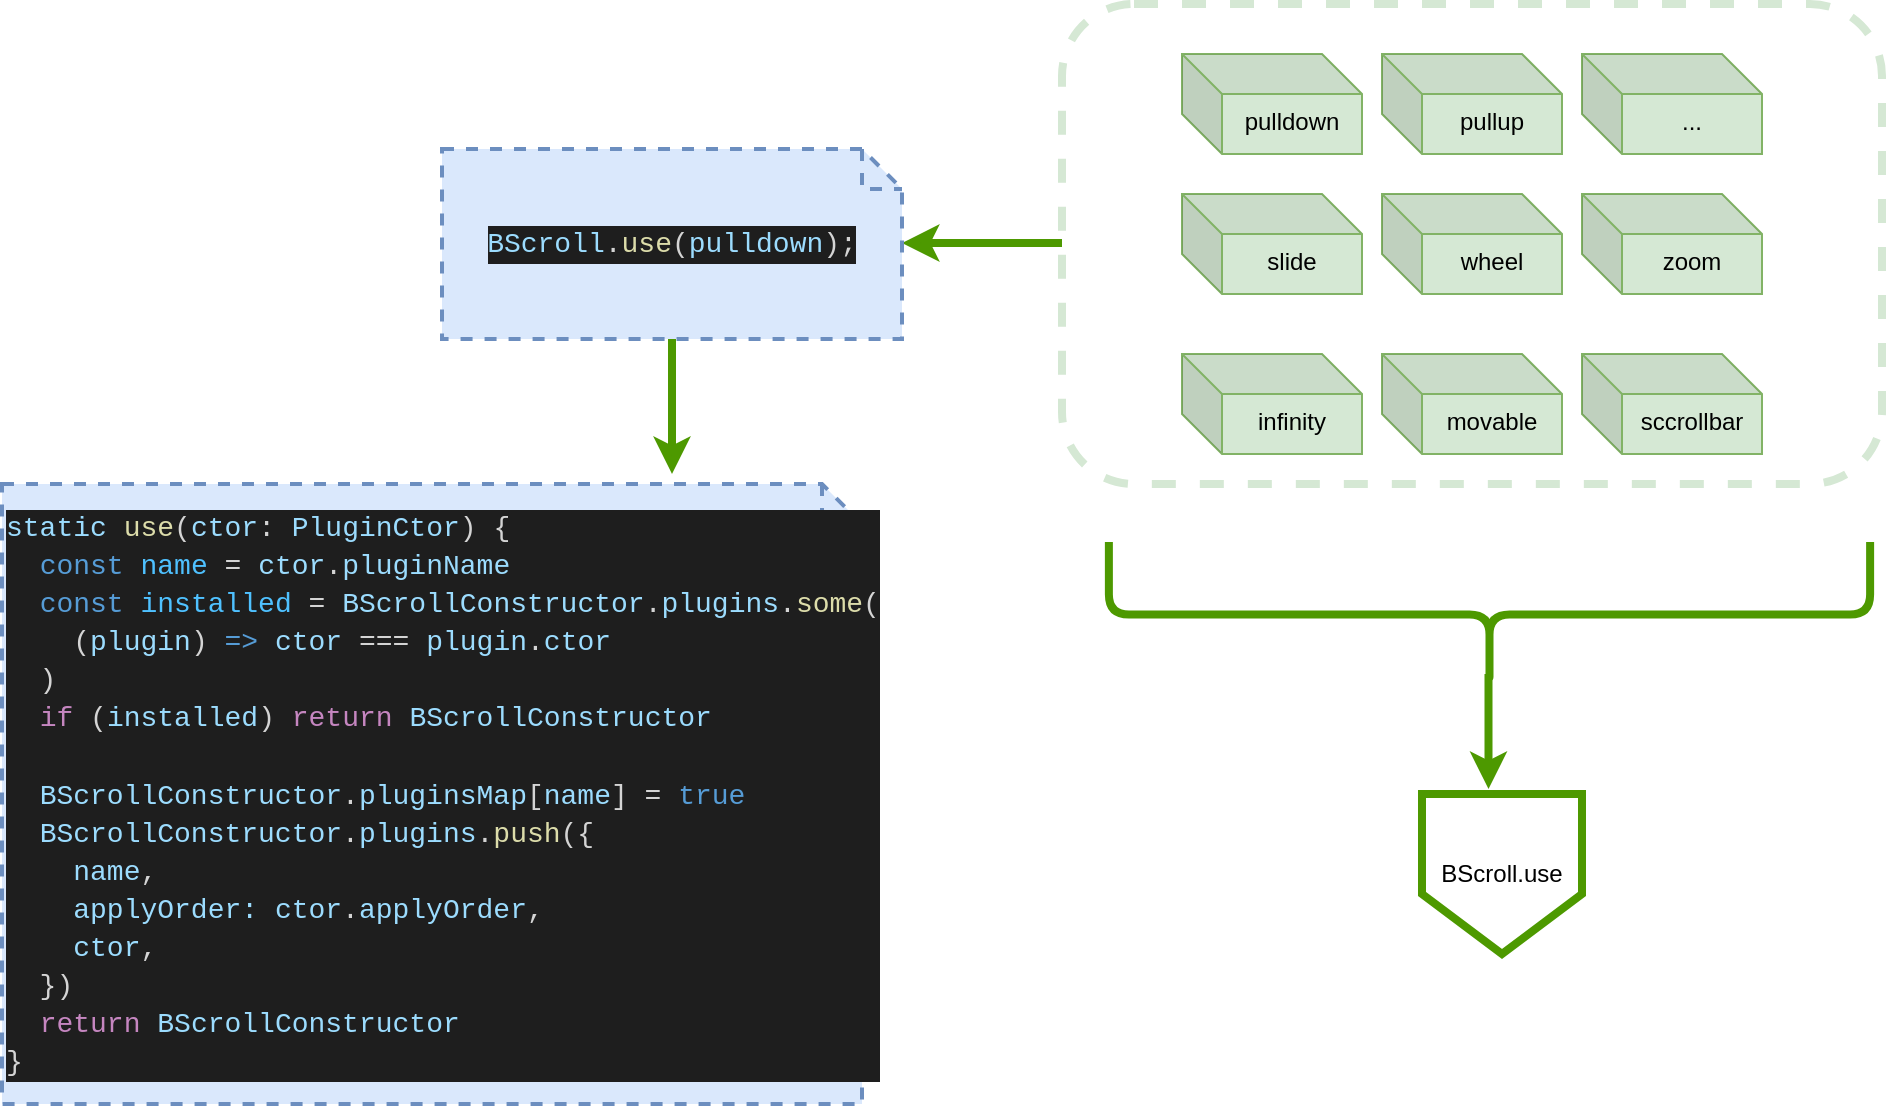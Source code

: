 <mxfile version="13.6.8" type="github">
  <diagram id="RGYHmnfT-ehld0q87kbs" name="第 1 页">
    <mxGraphModel dx="2249" dy="772" grid="1" gridSize="10" guides="1" tooltips="1" connect="1" arrows="1" fold="1" page="1" pageScale="1" pageWidth="827" pageHeight="1169" math="0" shadow="0">
      <root>
        <mxCell id="0" />
        <mxCell id="1" parent="0" />
        <mxCell id="7ADBnUiLDKaf1tBOLHmg-1" value="Event&#xa;Sub-Process" style="shape=ext;rounded=1;html=1;whiteSpace=wrap;dashed=1;strokeColor=#D5E8D4;strokeWidth=4;" vertex="1" parent="1">
          <mxGeometry x="290" y="45" width="410" height="240" as="geometry" />
        </mxCell>
        <mxCell id="PHdOUoC6ngZN6sFy29gJ-4" value="pulldown" style="shape=cube;whiteSpace=wrap;html=1;boundedLbl=1;backgroundOutline=1;darkOpacity=0.05;darkOpacity2=0.1;verticalAlign=top;labelBackgroundColor=#D5E8D4;fillColor=#d5e8d4;strokeColor=#82b366;" parent="1" vertex="1">
          <mxGeometry x="350" y="70" width="90" height="50" as="geometry" />
        </mxCell>
        <mxCell id="PHdOUoC6ngZN6sFy29gJ-7" value="pullup" style="shape=cube;whiteSpace=wrap;html=1;boundedLbl=1;backgroundOutline=1;darkOpacity=0.05;darkOpacity2=0.1;verticalAlign=top;labelBackgroundColor=#D5E8D4;fillColor=#d5e8d4;strokeColor=#82b366;" parent="1" vertex="1">
          <mxGeometry x="450" y="70" width="90" height="50" as="geometry" />
        </mxCell>
        <mxCell id="PHdOUoC6ngZN6sFy29gJ-8" value="..." style="shape=cube;whiteSpace=wrap;html=1;boundedLbl=1;backgroundOutline=1;darkOpacity=0.05;darkOpacity2=0.1;verticalAlign=top;labelBackgroundColor=#D5E8D4;fillColor=#d5e8d4;strokeColor=#82b366;" parent="1" vertex="1">
          <mxGeometry x="550" y="70" width="90" height="50" as="geometry" />
        </mxCell>
        <mxCell id="PHdOUoC6ngZN6sFy29gJ-10" value="slide" style="shape=cube;whiteSpace=wrap;html=1;boundedLbl=1;backgroundOutline=1;darkOpacity=0.05;darkOpacity2=0.1;verticalAlign=top;labelBackgroundColor=#D5E8D4;fillColor=#d5e8d4;strokeColor=#82b366;" parent="1" vertex="1">
          <mxGeometry x="350" y="140" width="90" height="50" as="geometry" />
        </mxCell>
        <mxCell id="PHdOUoC6ngZN6sFy29gJ-11" value="wheel" style="shape=cube;whiteSpace=wrap;html=1;boundedLbl=1;backgroundOutline=1;darkOpacity=0.05;darkOpacity2=0.1;verticalAlign=top;labelBackgroundColor=#D5E8D4;fillColor=#d5e8d4;strokeColor=#82b366;" parent="1" vertex="1">
          <mxGeometry x="450" y="140" width="90" height="50" as="geometry" />
        </mxCell>
        <mxCell id="PHdOUoC6ngZN6sFy29gJ-12" value="zoom" style="shape=cube;whiteSpace=wrap;html=1;boundedLbl=1;backgroundOutline=1;darkOpacity=0.05;darkOpacity2=0.1;verticalAlign=top;labelBackgroundColor=#D5E8D4;fillColor=#d5e8d4;strokeColor=#82b366;" parent="1" vertex="1">
          <mxGeometry x="550" y="140" width="90" height="50" as="geometry" />
        </mxCell>
        <mxCell id="PHdOUoC6ngZN6sFy29gJ-13" value="infinity" style="shape=cube;whiteSpace=wrap;html=1;boundedLbl=1;backgroundOutline=1;darkOpacity=0.05;darkOpacity2=0.1;verticalAlign=top;labelBackgroundColor=#D5E8D4;fillColor=#d5e8d4;strokeColor=#82b366;" parent="1" vertex="1">
          <mxGeometry x="350" y="220" width="90" height="50" as="geometry" />
        </mxCell>
        <mxCell id="PHdOUoC6ngZN6sFy29gJ-14" value="movable" style="shape=cube;whiteSpace=wrap;html=1;boundedLbl=1;backgroundOutline=1;darkOpacity=0.05;darkOpacity2=0.1;verticalAlign=top;labelBackgroundColor=#D5E8D4;fillColor=#d5e8d4;strokeColor=#82b366;" parent="1" vertex="1">
          <mxGeometry x="450" y="220" width="90" height="50" as="geometry" />
        </mxCell>
        <mxCell id="PHdOUoC6ngZN6sFy29gJ-15" value="sccrollbar" style="shape=cube;whiteSpace=wrap;html=1;boundedLbl=1;backgroundOutline=1;darkOpacity=0.05;darkOpacity2=0.1;verticalAlign=top;labelBackgroundColor=#D5E8D4;fillColor=#d5e8d4;strokeColor=#82b366;" parent="1" vertex="1">
          <mxGeometry x="550" y="220" width="90" height="50" as="geometry" />
        </mxCell>
        <mxCell id="7ADBnUiLDKaf1tBOLHmg-2" value="" style="endArrow=classic;html=1;strokeColor=#4D9900;strokeWidth=4;entryX=1;entryY=0.495;entryDx=0;entryDy=0;entryPerimeter=0;" edge="1" parent="1" target="7ADBnUiLDKaf1tBOLHmg-3">
          <mxGeometry width="50" height="50" relative="1" as="geometry">
            <mxPoint x="290" y="164.5" as="sourcePoint" />
            <mxPoint x="220" y="164.5" as="targetPoint" />
          </mxGeometry>
        </mxCell>
        <mxCell id="7ADBnUiLDKaf1tBOLHmg-3" value="&lt;div style=&quot;color: rgb(212 , 212 , 212) ; background-color: rgb(30 , 30 , 30) ; font-family: &amp;#34;consolas&amp;#34; , &amp;#34;courier new&amp;#34; , monospace ; line-height: 19px&quot;&gt;&lt;div style=&quot;font-family: &amp;#34;consolas&amp;#34; , &amp;#34;courier new&amp;#34; , monospace ; line-height: 19px&quot;&gt;&lt;span style=&quot;color: #9cdcfe&quot;&gt;BScroll&lt;/span&gt;.&lt;span style=&quot;color: #dcdcaa&quot;&gt;use&lt;/span&gt;(&lt;span style=&quot;color: #9cdcfe&quot;&gt;pulldown&lt;/span&gt;);&lt;/div&gt;&lt;/div&gt;" style="shape=note;strokeWidth=2;fontSize=14;size=20;whiteSpace=wrap;html=1;fillColor=#dae8fc;strokeColor=#6c8ebf;dashed=1;" vertex="1" parent="1">
          <mxGeometry x="-20" y="117.5" width="230" height="95" as="geometry" />
        </mxCell>
        <mxCell id="7ADBnUiLDKaf1tBOLHmg-4" value="" style="endArrow=classic;html=1;exitX=0.5;exitY=1;exitDx=0;exitDy=0;exitPerimeter=0;strokeWidth=4;strokeColor=#4D9900;" edge="1" parent="1" source="7ADBnUiLDKaf1tBOLHmg-3">
          <mxGeometry width="50" height="50" relative="1" as="geometry">
            <mxPoint x="120" y="250" as="sourcePoint" />
            <mxPoint x="95" y="280" as="targetPoint" />
          </mxGeometry>
        </mxCell>
        <mxCell id="7ADBnUiLDKaf1tBOLHmg-5" value="&lt;div style=&quot;background-color: rgb(30 , 30 , 30) ; line-height: 19px&quot;&gt;&lt;div style=&quot;line-height: 19px&quot;&gt;&lt;div style=&quot;line-height: 19px&quot;&gt;&lt;div style=&quot;line-height: 19px&quot;&gt;&lt;div style=&quot;color: rgb(212 , 212 , 212) ; font-family: &amp;#34;consolas&amp;#34; , &amp;#34;courier new&amp;#34; , monospace&quot;&gt;&lt;span style=&quot;color: #9cdcfe&quot;&gt;static&lt;/span&gt;&amp;nbsp;&lt;span style=&quot;color: #dcdcaa&quot;&gt;use&lt;/span&gt;(&lt;span style=&quot;color: #9cdcfe&quot;&gt;ctor&lt;/span&gt;:&amp;nbsp;&lt;span style=&quot;color: #9cdcfe&quot;&gt;PluginCtor&lt;/span&gt;)&amp;nbsp;{&lt;/div&gt;&lt;div style=&quot;color: rgb(212 , 212 , 212) ; font-family: &amp;#34;consolas&amp;#34; , &amp;#34;courier new&amp;#34; , monospace&quot;&gt;&amp;nbsp;&amp;nbsp;&lt;span style=&quot;color: #569cd6&quot;&gt;const&lt;/span&gt;&amp;nbsp;&lt;span style=&quot;color: #4fc1ff&quot;&gt;name&lt;/span&gt;&amp;nbsp;=&amp;nbsp;&lt;span style=&quot;color: #9cdcfe&quot;&gt;ctor&lt;/span&gt;.&lt;span style=&quot;color: #9cdcfe&quot;&gt;pluginName&lt;/span&gt;&lt;/div&gt;&lt;div style=&quot;color: rgb(212 , 212 , 212) ; font-family: &amp;#34;consolas&amp;#34; , &amp;#34;courier new&amp;#34; , monospace&quot;&gt;&amp;nbsp;&amp;nbsp;&lt;span style=&quot;color: #569cd6&quot;&gt;const&lt;/span&gt;&amp;nbsp;&lt;span style=&quot;color: #4fc1ff&quot;&gt;installed&lt;/span&gt;&amp;nbsp;=&amp;nbsp;&lt;span style=&quot;color: #9cdcfe&quot;&gt;BScrollConstructor&lt;/span&gt;.&lt;span style=&quot;color: #9cdcfe&quot;&gt;plugins&lt;/span&gt;.&lt;span style=&quot;color: #dcdcaa&quot;&gt;some&lt;/span&gt;(&lt;/div&gt;&lt;div style=&quot;color: rgb(212 , 212 , 212) ; font-family: &amp;#34;consolas&amp;#34; , &amp;#34;courier new&amp;#34; , monospace&quot;&gt;&amp;nbsp;&amp;nbsp;&amp;nbsp;&amp;nbsp;(&lt;span style=&quot;color: #9cdcfe&quot;&gt;plugin&lt;/span&gt;)&amp;nbsp;&lt;span style=&quot;color: #569cd6&quot;&gt;=&amp;gt;&lt;/span&gt;&amp;nbsp;&lt;span style=&quot;color: #9cdcfe&quot;&gt;ctor&lt;/span&gt;&amp;nbsp;===&amp;nbsp;&lt;span style=&quot;color: #9cdcfe&quot;&gt;plugin&lt;/span&gt;.&lt;span style=&quot;color: #9cdcfe&quot;&gt;ctor&lt;/span&gt;&lt;/div&gt;&lt;div style=&quot;color: rgb(212 , 212 , 212) ; font-family: &amp;#34;consolas&amp;#34; , &amp;#34;courier new&amp;#34; , monospace&quot;&gt;&amp;nbsp;&amp;nbsp;)&lt;/div&gt;&lt;div style=&quot;color: rgb(212 , 212 , 212) ; font-family: &amp;#34;consolas&amp;#34; , &amp;#34;courier new&amp;#34; , monospace&quot;&gt;&amp;nbsp;&amp;nbsp;&lt;span style=&quot;color: #c586c0&quot;&gt;if&lt;/span&gt;&amp;nbsp;(&lt;span style=&quot;color: #9cdcfe&quot;&gt;installed&lt;/span&gt;)&amp;nbsp;&lt;span style=&quot;color: #c586c0&quot;&gt;return&lt;/span&gt;&amp;nbsp;&lt;span style=&quot;color: #9cdcfe&quot;&gt;BScrollConstructor&lt;/span&gt;&lt;/div&gt;&lt;div&gt;&lt;font color=&quot;#d4d4d4&quot; face=&quot;consolas, courier new, monospace&quot;&gt;&lt;br&gt;&lt;/font&gt;&lt;/div&gt;&lt;div style=&quot;color: rgb(212 , 212 , 212) ; font-family: &amp;#34;consolas&amp;#34; , &amp;#34;courier new&amp;#34; , monospace&quot;&gt;&amp;nbsp;&amp;nbsp;&lt;span style=&quot;color: #9cdcfe&quot;&gt;BScrollConstructor&lt;/span&gt;.&lt;span style=&quot;color: #9cdcfe&quot;&gt;pluginsMap&lt;/span&gt;[&lt;span style=&quot;color: #9cdcfe&quot;&gt;name&lt;/span&gt;]&amp;nbsp;=&amp;nbsp;&lt;span style=&quot;color: #569cd6&quot;&gt;true&lt;/span&gt;&lt;/div&gt;&lt;div style=&quot;color: rgb(212 , 212 , 212) ; font-family: &amp;#34;consolas&amp;#34; , &amp;#34;courier new&amp;#34; , monospace&quot;&gt;&amp;nbsp;&amp;nbsp;&lt;span style=&quot;color: #9cdcfe&quot;&gt;BScrollConstructor&lt;/span&gt;.&lt;span style=&quot;color: #9cdcfe&quot;&gt;plugins&lt;/span&gt;.&lt;span style=&quot;color: #dcdcaa&quot;&gt;push&lt;/span&gt;({&lt;/div&gt;&lt;div style=&quot;color: rgb(212 , 212 , 212) ; font-family: &amp;#34;consolas&amp;#34; , &amp;#34;courier new&amp;#34; , monospace&quot;&gt;&amp;nbsp;&amp;nbsp;&amp;nbsp;&amp;nbsp;&lt;span style=&quot;color: #9cdcfe&quot;&gt;name&lt;/span&gt;,&lt;/div&gt;&lt;div style=&quot;color: rgb(212 , 212 , 212) ; font-family: &amp;#34;consolas&amp;#34; , &amp;#34;courier new&amp;#34; , monospace&quot;&gt;&amp;nbsp;&amp;nbsp;&amp;nbsp;&amp;nbsp;&lt;span style=&quot;color: #9cdcfe&quot;&gt;applyOrder:&lt;/span&gt;&amp;nbsp;&lt;span style=&quot;color: #9cdcfe&quot;&gt;ctor&lt;/span&gt;.&lt;span style=&quot;color: #9cdcfe&quot;&gt;applyOrder&lt;/span&gt;,&lt;/div&gt;&lt;div style=&quot;color: rgb(212 , 212 , 212) ; font-family: &amp;#34;consolas&amp;#34; , &amp;#34;courier new&amp;#34; , monospace&quot;&gt;&amp;nbsp;&amp;nbsp;&amp;nbsp;&amp;nbsp;&lt;span style=&quot;color: #9cdcfe&quot;&gt;ctor&lt;/span&gt;,&lt;/div&gt;&lt;div style=&quot;color: rgb(212 , 212 , 212) ; font-family: &amp;#34;consolas&amp;#34; , &amp;#34;courier new&amp;#34; , monospace&quot;&gt;&amp;nbsp;&amp;nbsp;})&lt;/div&gt;&lt;div style=&quot;color: rgb(212 , 212 , 212) ; font-family: &amp;#34;consolas&amp;#34; , &amp;#34;courier new&amp;#34; , monospace&quot;&gt;&amp;nbsp;&amp;nbsp;&lt;span style=&quot;color: #c586c0&quot;&gt;return&lt;/span&gt;&amp;nbsp;&lt;span style=&quot;color: #9cdcfe&quot;&gt;BScrollConstructor&lt;/span&gt;&lt;/div&gt;&lt;div style=&quot;color: rgb(212 , 212 , 212) ; font-family: &amp;#34;consolas&amp;#34; , &amp;#34;courier new&amp;#34; , monospace&quot;&gt;}&lt;/div&gt;&lt;/div&gt;&lt;/div&gt;&lt;/div&gt;&lt;/div&gt;" style="shape=note;strokeWidth=2;fontSize=14;size=20;whiteSpace=wrap;html=1;fillColor=#dae8fc;strokeColor=#6c8ebf;dashed=1;align=left;" vertex="1" parent="1">
          <mxGeometry x="-240" y="285" width="430" height="310" as="geometry" />
        </mxCell>
        <mxCell id="7ADBnUiLDKaf1tBOLHmg-7" value="" style="shape=curlyBracket;whiteSpace=wrap;html=1;rounded=1;strokeWidth=4;rotation=-90;strokeColor=#4D9900;" vertex="1" parent="1">
          <mxGeometry x="467.5" y="160" width="72.5" height="380.62" as="geometry" />
        </mxCell>
        <mxCell id="7ADBnUiLDKaf1tBOLHmg-8" value="BScroll.use" style="shape=offPageConnector;whiteSpace=wrap;html=1;strokeColor=#4D9900;strokeWidth=4;" vertex="1" parent="1">
          <mxGeometry x="470" y="440" width="80" height="80" as="geometry" />
        </mxCell>
        <mxCell id="7ADBnUiLDKaf1tBOLHmg-10" value="" style="endArrow=classic;html=1;exitX=0.5;exitY=1;exitDx=0;exitDy=0;exitPerimeter=0;strokeWidth=4;strokeColor=#4D9900;" edge="1" parent="1">
          <mxGeometry width="50" height="50" relative="1" as="geometry">
            <mxPoint x="503.25" y="380" as="sourcePoint" />
            <mxPoint x="503.25" y="437.5" as="targetPoint" />
          </mxGeometry>
        </mxCell>
      </root>
    </mxGraphModel>
  </diagram>
</mxfile>
